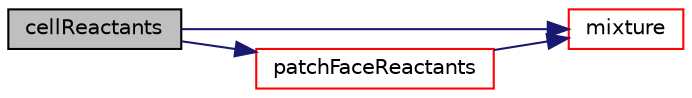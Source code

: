 digraph "cellReactants"
{
  bgcolor="transparent";
  edge [fontname="Helvetica",fontsize="10",labelfontname="Helvetica",labelfontsize="10"];
  node [fontname="Helvetica",fontsize="10",shape=record];
  rankdir="LR";
  Node295 [label="cellReactants",height=0.2,width=0.4,color="black", fillcolor="grey75", style="filled", fontcolor="black"];
  Node295 -> Node296 [color="midnightblue",fontsize="10",style="solid",fontname="Helvetica"];
  Node296 [label="mixture",height=0.2,width=0.4,color="red",URL="$a31505.html#a4ca3da4ba6a39fc1dd9ac3bd51c2eda0"];
  Node295 -> Node350 [color="midnightblue",fontsize="10",style="solid",fontname="Helvetica"];
  Node350 [label="patchFaceReactants",height=0.2,width=0.4,color="red",URL="$a31505.html#a471f87b16652feb2945dac472022e76e"];
  Node350 -> Node296 [color="midnightblue",fontsize="10",style="solid",fontname="Helvetica"];
}
